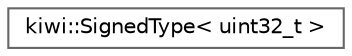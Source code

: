digraph "Graphical Class Hierarchy"
{
 // LATEX_PDF_SIZE
  bgcolor="transparent";
  edge [fontname=Helvetica,fontsize=10,labelfontname=Helvetica,labelfontsize=10];
  node [fontname=Helvetica,fontsize=10,shape=box,height=0.2,width=0.4];
  rankdir="LR";
  Node0 [id="Node000000",label="kiwi::SignedType\< uint32_t \>",height=0.2,width=0.4,color="grey40", fillcolor="white", style="filled",URL="$structkiwi_1_1SignedType_3_01uint32__t_01_4.html",tooltip=" "];
}
